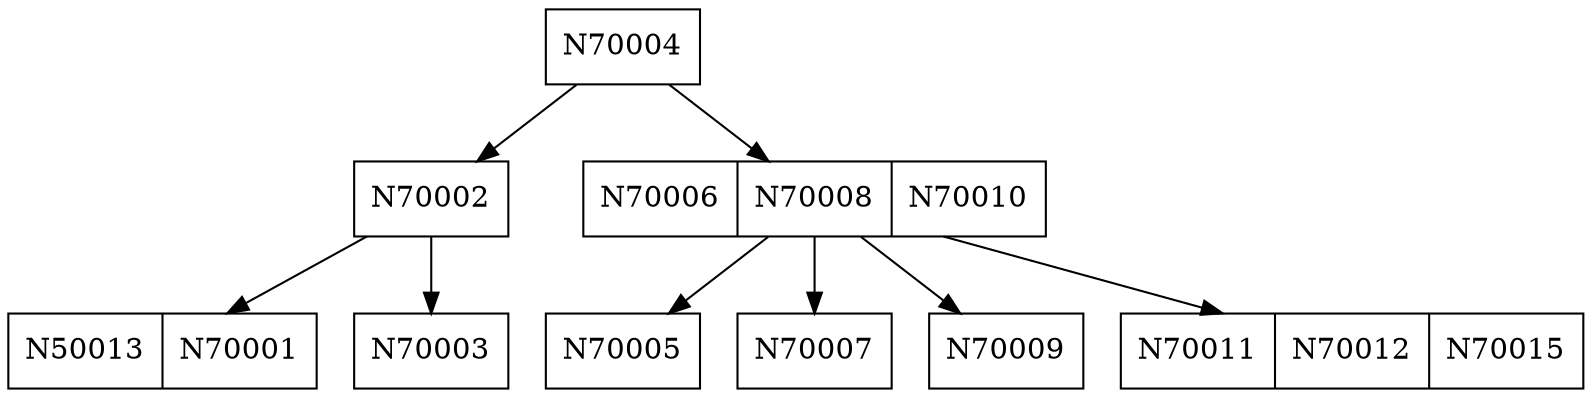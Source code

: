 digraph BTree {
  node [shape=record];
  node0x1b0e1e4cb90 [label="N70004"];
  node0x1b0e1e4cb90 -> node0x1b0e1e4b680;
  node0x1b0e1e4b680 [label="N70002"];
  node0x1b0e1e4b680 -> node0x1b0e1e49a50;
  node0x1b0e1e49a50 [label="N50013|N70001"];
  node0x1b0e1e4b680 -> node0x1b0e1e4b860;
  node0x1b0e1e4b860 [label="N70003"];
  node0x1b0e1e4cb90 -> node0x1b0e1e4d070;
  node0x1b0e1e4d070 [label="N70006|N70008|N70010"];
  node0x1b0e1e4d070 -> node0x1b0e1e4b260;
  node0x1b0e1e4b260 [label="N70005"];
  node0x1b0e1e4d070 -> node0x1b0e1e4b4a0;
  node0x1b0e1e4b4a0 [label="N70007"];
  node0x1b0e1e4d070 -> node0x1b0e1e4af00;
  node0x1b0e1e4af00 [label="N70009"];
  node0x1b0e1e4d070 -> node0x1b0e1e4d250;
  node0x1b0e1e4d250 [label="N70011|N70012|N70015"];
}
